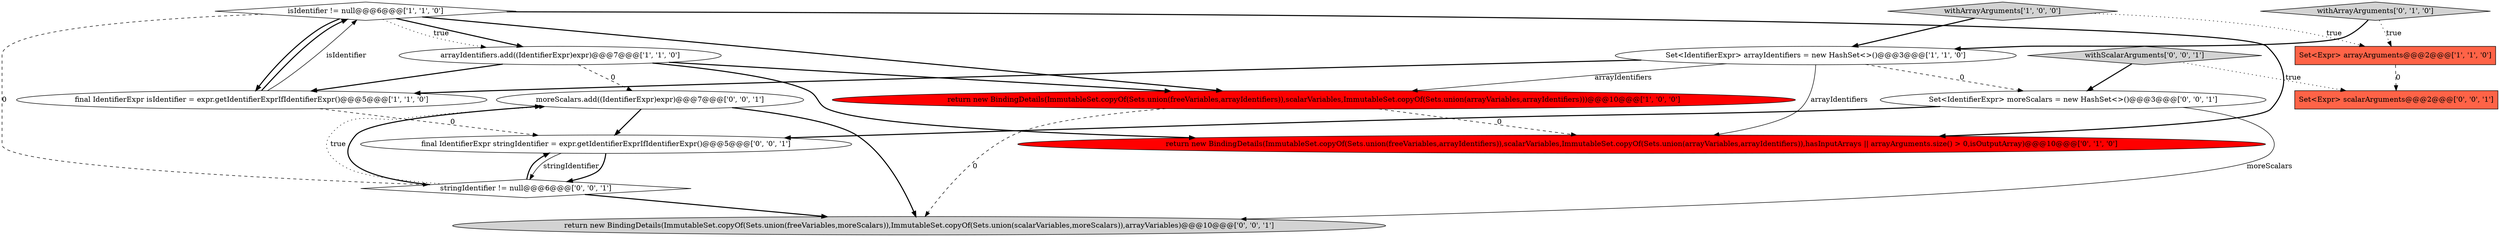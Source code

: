 digraph {
3 [style = filled, label = "isIdentifier != null@@@6@@@['1', '1', '0']", fillcolor = white, shape = diamond image = "AAA0AAABBB1BBB"];
4 [style = filled, label = "Set<Expr> arrayArguments@@@2@@@['1', '1', '0']", fillcolor = tomato, shape = box image = "AAA0AAABBB1BBB"];
10 [style = filled, label = "Set<Expr> scalarArguments@@@2@@@['0', '0', '1']", fillcolor = tomato, shape = box image = "AAA0AAABBB3BBB"];
14 [style = filled, label = "moreScalars.add((IdentifierExpr)expr)@@@7@@@['0', '0', '1']", fillcolor = white, shape = ellipse image = "AAA0AAABBB3BBB"];
8 [style = filled, label = "withArrayArguments['0', '1', '0']", fillcolor = lightgray, shape = diamond image = "AAA0AAABBB2BBB"];
2 [style = filled, label = "Set<IdentifierExpr> arrayIdentifiers = new HashSet<>()@@@3@@@['1', '1', '0']", fillcolor = white, shape = ellipse image = "AAA0AAABBB1BBB"];
1 [style = filled, label = "withArrayArguments['1', '0', '0']", fillcolor = lightgray, shape = diamond image = "AAA0AAABBB1BBB"];
7 [style = filled, label = "return new BindingDetails(ImmutableSet.copyOf(Sets.union(freeVariables,arrayIdentifiers)),scalarVariables,ImmutableSet.copyOf(Sets.union(arrayVariables,arrayIdentifiers)),hasInputArrays || arrayArguments.size() > 0,isOutputArray)@@@10@@@['0', '1', '0']", fillcolor = red, shape = ellipse image = "AAA1AAABBB2BBB"];
9 [style = filled, label = "return new BindingDetails(ImmutableSet.copyOf(Sets.union(freeVariables,moreScalars)),ImmutableSet.copyOf(Sets.union(scalarVariables,moreScalars)),arrayVariables)@@@10@@@['0', '0', '1']", fillcolor = lightgray, shape = ellipse image = "AAA0AAABBB3BBB"];
5 [style = filled, label = "arrayIdentifiers.add((IdentifierExpr)expr)@@@7@@@['1', '1', '0']", fillcolor = white, shape = ellipse image = "AAA0AAABBB1BBB"];
13 [style = filled, label = "withScalarArguments['0', '0', '1']", fillcolor = lightgray, shape = diamond image = "AAA0AAABBB3BBB"];
6 [style = filled, label = "return new BindingDetails(ImmutableSet.copyOf(Sets.union(freeVariables,arrayIdentifiers)),scalarVariables,ImmutableSet.copyOf(Sets.union(arrayVariables,arrayIdentifiers)))@@@10@@@['1', '0', '0']", fillcolor = red, shape = ellipse image = "AAA1AAABBB1BBB"];
15 [style = filled, label = "final IdentifierExpr stringIdentifier = expr.getIdentifierExprIfIdentifierExpr()@@@5@@@['0', '0', '1']", fillcolor = white, shape = ellipse image = "AAA0AAABBB3BBB"];
11 [style = filled, label = "stringIdentifier != null@@@6@@@['0', '0', '1']", fillcolor = white, shape = diamond image = "AAA0AAABBB3BBB"];
0 [style = filled, label = "final IdentifierExpr isIdentifier = expr.getIdentifierExprIfIdentifierExpr()@@@5@@@['1', '1', '0']", fillcolor = white, shape = ellipse image = "AAA0AAABBB1BBB"];
12 [style = filled, label = "Set<IdentifierExpr> moreScalars = new HashSet<>()@@@3@@@['0', '0', '1']", fillcolor = white, shape = ellipse image = "AAA0AAABBB3BBB"];
0->3 [style = bold, label=""];
5->14 [style = dashed, label="0"];
11->14 [style = bold, label=""];
6->7 [style = dashed, label="0"];
2->7 [style = solid, label="arrayIdentifiers"];
15->11 [style = solid, label="stringIdentifier"];
6->9 [style = dashed, label="0"];
12->15 [style = bold, label=""];
11->14 [style = dotted, label="true"];
0->15 [style = dashed, label="0"];
3->6 [style = bold, label=""];
1->4 [style = dotted, label="true"];
11->9 [style = bold, label=""];
13->10 [style = dotted, label="true"];
8->4 [style = dotted, label="true"];
11->15 [style = bold, label=""];
3->0 [style = bold, label=""];
2->12 [style = dashed, label="0"];
3->5 [style = bold, label=""];
2->0 [style = bold, label=""];
3->5 [style = dotted, label="true"];
13->12 [style = bold, label=""];
5->6 [style = bold, label=""];
15->11 [style = bold, label=""];
5->0 [style = bold, label=""];
3->7 [style = bold, label=""];
8->2 [style = bold, label=""];
12->9 [style = solid, label="moreScalars"];
2->6 [style = solid, label="arrayIdentifiers"];
5->7 [style = bold, label=""];
14->9 [style = bold, label=""];
14->15 [style = bold, label=""];
1->2 [style = bold, label=""];
4->10 [style = dashed, label="0"];
0->3 [style = solid, label="isIdentifier"];
3->11 [style = dashed, label="0"];
}
